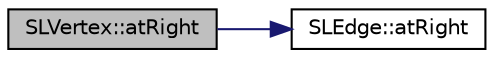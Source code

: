 digraph "SLVertex::atRight"
{
  edge [fontname="Helvetica",fontsize="10",labelfontname="Helvetica",labelfontsize="10"];
  node [fontname="Helvetica",fontsize="10",shape=record];
  rankdir="LR";
  Node2 [label="SLVertex::atRight",height=0.2,width=0.4,color="black", fillcolor="grey75", style="filled", fontcolor="black"];
  Node2 -> Node3 [color="midnightblue",fontsize="10",style="solid",fontname="Helvetica"];
  Node3 [label="SLEdge::atRight",height=0.2,width=0.4,color="black", fillcolor="white", style="filled",URL="$d3/df9/class_s_l_edge.html#a473bb1d27b790ee4da1deeb7301b4f4e"];
}
